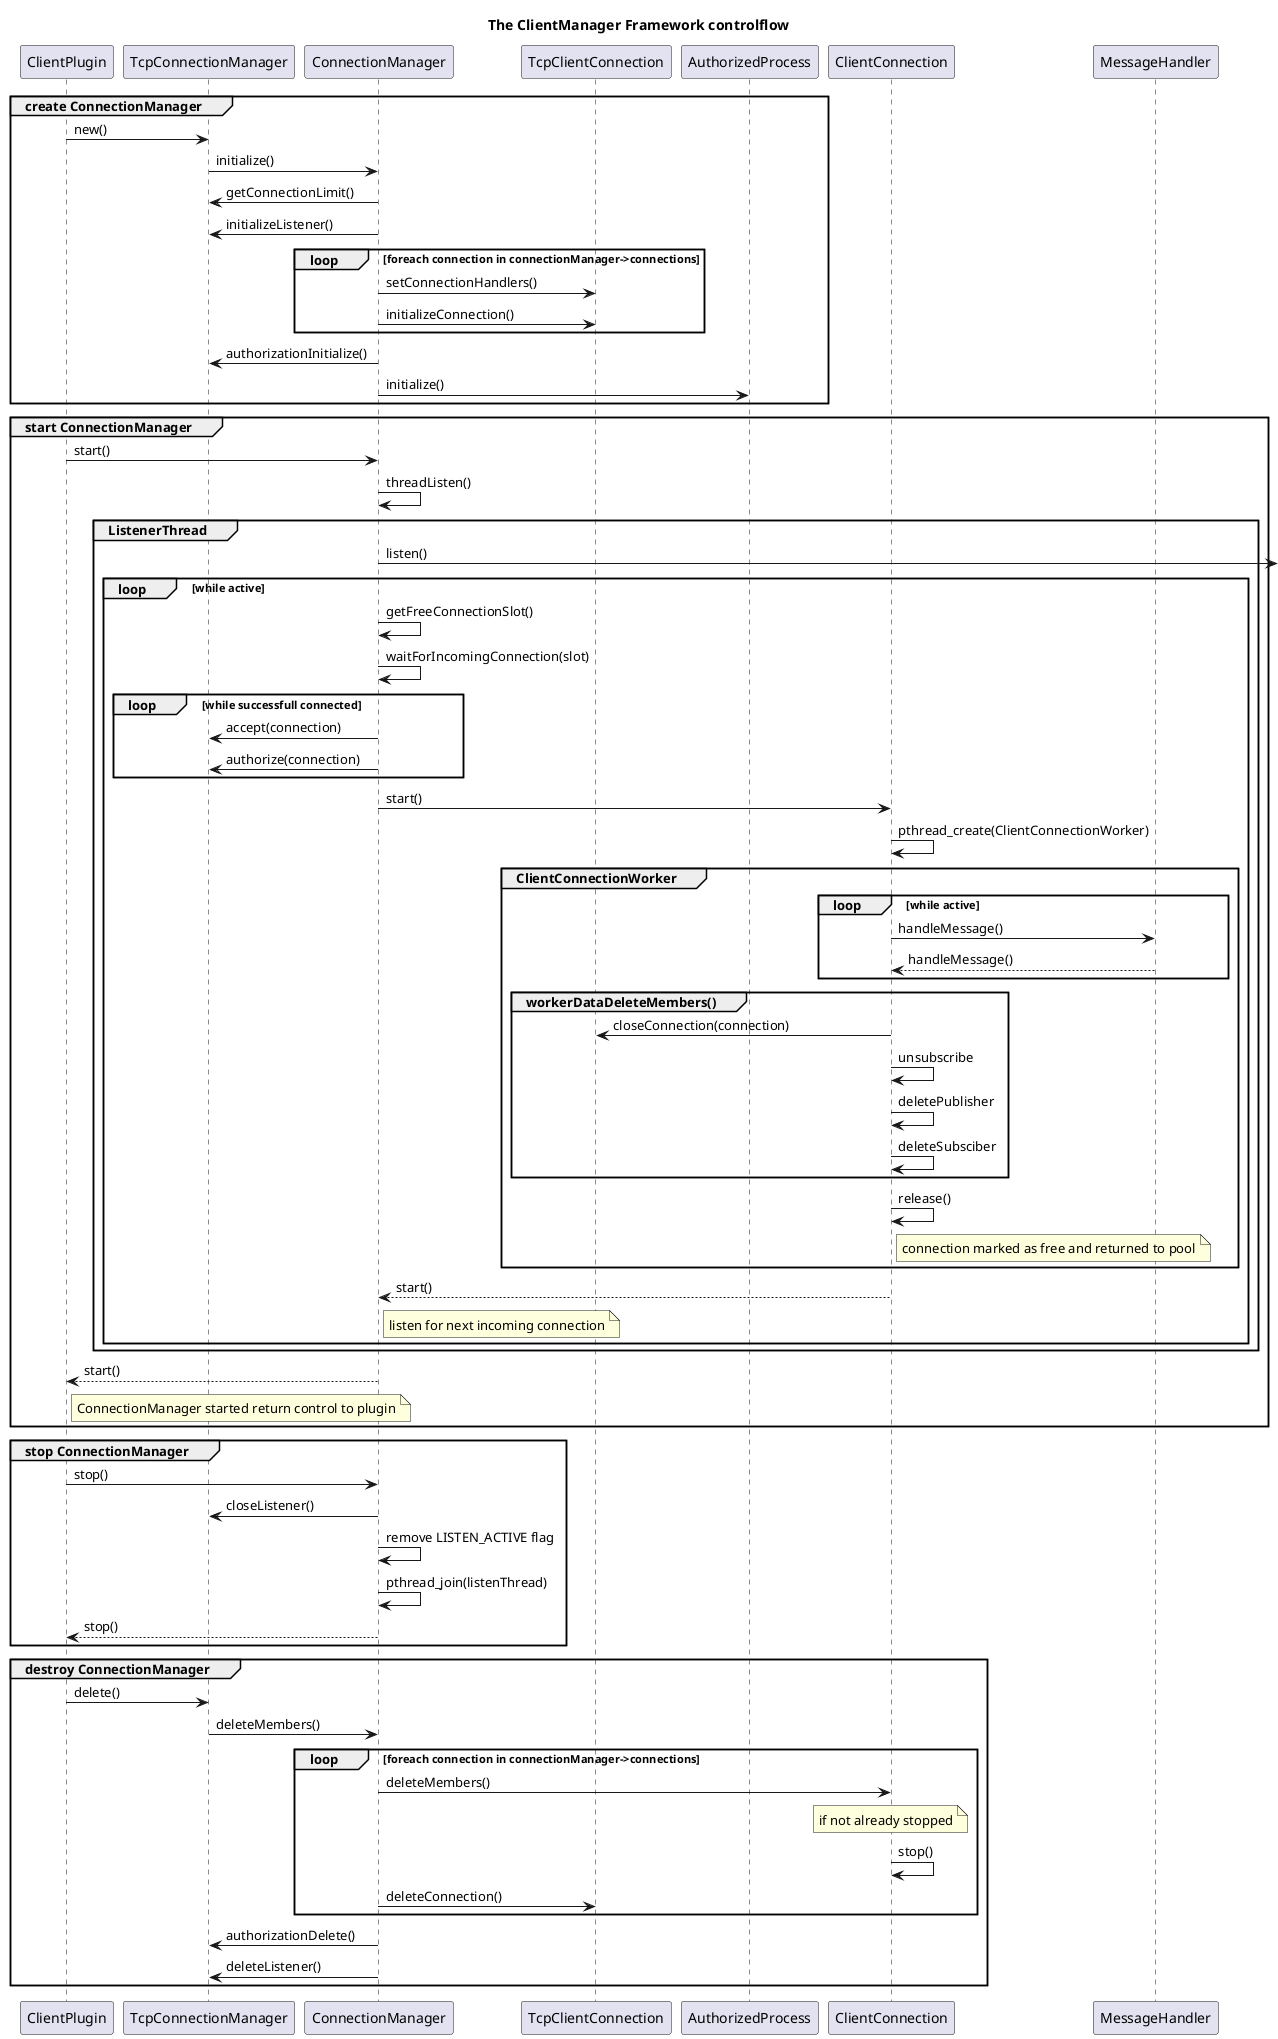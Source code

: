@startuml
title "The ClientManager Framework controlflow"



group create ConnectionManager
    ClientPlugin -> TcpConnectionManager : new()
    TcpConnectionManager -> ConnectionManager : initialize()
    TcpConnectionManager <- ConnectionManager : getConnectionLimit()
    TcpConnectionManager <- ConnectionManager  : initializeListener()
    loop foreach connection in connectionManager->connections
        TcpClientConnection <- ConnectionManager  : setConnectionHandlers()
        TcpClientConnection <- ConnectionManager  : initializeConnection()
    end
    TcpConnectionManager <- ConnectionManager  : authorizationInitialize()
    ConnectionManager -> AuthorizedProcess  : initialize()
end

group start ConnectionManager
    ClientPlugin -> ConnectionManager : start()
    ConnectionManager -> ConnectionManager: threadListen()
    group ListenerThread
        ConnectionManager -> :listen()
        loop while active
            ConnectionManager -> ConnectionManager : getFreeConnectionSlot()
            ConnectionManager -> ConnectionManager : waitForIncomingConnection(slot)
            loop while successfull connected
                ConnectionManager -> TcpConnectionManager : accept(connection)
                ConnectionManager -> TcpConnectionManager : authorize(connection)
            end
            ConnectionManager -> ClientConnection : start()
            ClientConnection -> ClientConnection : pthread_create(ClientConnectionWorker)
            group ClientConnectionWorker
                loop while active
                    ClientConnection -> MessageHandler : handleMessage()
                    ClientConnection <-- MessageHandler : handleMessage()
                end

                group workerDataDeleteMembers()
                    ClientConnection -> TcpClientConnection : closeConnection(connection)
                    ClientConnection -> ClientConnection : unsubscribe
                    ClientConnection -> ClientConnection : deletePublisher
                    ClientConnection -> ClientConnection : deleteSubsciber
                end
                ClientConnection -> ClientConnection : release()
                note right of ClientConnection: connection marked as free and returned to pool
            end
            ConnectionManager <-- ClientConnection : start()
            note right of ConnectionManager: listen for next incoming connection
        end
    end
    ClientPlugin <-- ConnectionManager : start()
    note right of ClientPlugin: ConnectionManager started return control to plugin
end

group stop ConnectionManager
    ClientPlugin -> ConnectionManager : stop()
    ConnectionManager -> TcpConnectionManager : closeListener()
    ConnectionManager -> ConnectionManager : remove LISTEN_ACTIVE flag
    ConnectionManager -> ConnectionManager : pthread_join(listenThread)
    ClientPlugin <-- ConnectionManager : stop()
end

group destroy ConnectionManager
    ClientPlugin -> TcpConnectionManager : delete()
    TcpConnectionManager -> ConnectionManager : deleteMembers()
    loop foreach connection in connectionManager->connections
        ConnectionManager -> ClientConnection : deleteMembers()
        note over ClientConnection: if not already stopped
        ClientConnection -> ClientConnection : stop()
        ConnectionManager -> TcpClientConnection  : deleteConnection()
    end
    ConnectionManager -> TcpConnectionManager : authorizationDelete()
    ConnectionManager -> TcpConnectionManager : deleteListener()
end

@enduml
